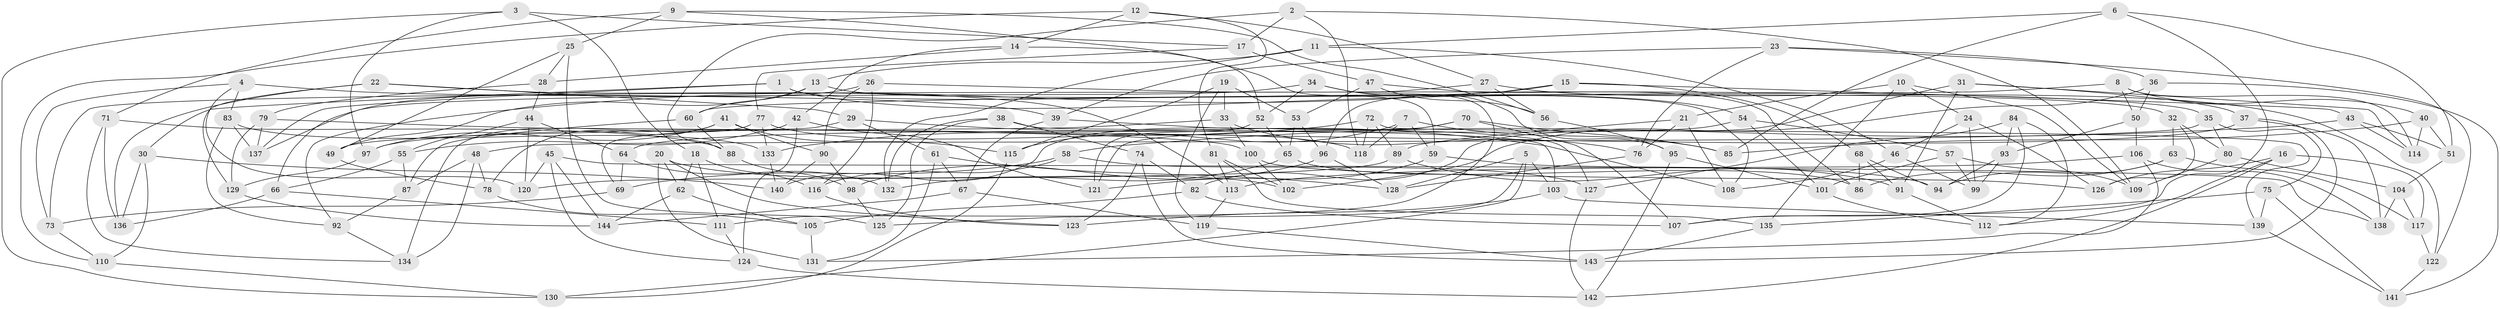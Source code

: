 // coarse degree distribution, {6: 0.5054945054945055, 5: 0.07692307692307693, 4: 0.4065934065934066, 3: 0.01098901098901099}
// Generated by graph-tools (version 1.1) at 2025/42/03/06/25 10:42:19]
// undirected, 144 vertices, 288 edges
graph export_dot {
graph [start="1"]
  node [color=gray90,style=filled];
  1;
  2;
  3;
  4;
  5;
  6;
  7;
  8;
  9;
  10;
  11;
  12;
  13;
  14;
  15;
  16;
  17;
  18;
  19;
  20;
  21;
  22;
  23;
  24;
  25;
  26;
  27;
  28;
  29;
  30;
  31;
  32;
  33;
  34;
  35;
  36;
  37;
  38;
  39;
  40;
  41;
  42;
  43;
  44;
  45;
  46;
  47;
  48;
  49;
  50;
  51;
  52;
  53;
  54;
  55;
  56;
  57;
  58;
  59;
  60;
  61;
  62;
  63;
  64;
  65;
  66;
  67;
  68;
  69;
  70;
  71;
  72;
  73;
  74;
  75;
  76;
  77;
  78;
  79;
  80;
  81;
  82;
  83;
  84;
  85;
  86;
  87;
  88;
  89;
  90;
  91;
  92;
  93;
  94;
  95;
  96;
  97;
  98;
  99;
  100;
  101;
  102;
  103;
  104;
  105;
  106;
  107;
  108;
  109;
  110;
  111;
  112;
  113;
  114;
  115;
  116;
  117;
  118;
  119;
  120;
  121;
  122;
  123;
  124;
  125;
  126;
  127;
  128;
  129;
  130;
  131;
  132;
  133;
  134;
  135;
  136;
  137;
  138;
  139;
  140;
  141;
  142;
  143;
  144;
  1 -- 108;
  1 -- 30;
  1 -- 137;
  1 -- 54;
  2 -- 17;
  2 -- 118;
  2 -- 109;
  2 -- 88;
  3 -- 18;
  3 -- 97;
  3 -- 17;
  3 -- 130;
  4 -- 39;
  4 -- 73;
  4 -- 120;
  4 -- 83;
  5 -- 130;
  5 -- 125;
  5 -- 128;
  5 -- 103;
  6 -- 11;
  6 -- 51;
  6 -- 85;
  6 -- 107;
  7 -- 85;
  7 -- 115;
  7 -- 59;
  7 -- 118;
  8 -- 50;
  8 -- 60;
  8 -- 40;
  8 -- 114;
  9 -- 56;
  9 -- 59;
  9 -- 71;
  9 -- 25;
  10 -- 21;
  10 -- 24;
  10 -- 135;
  10 -- 109;
  11 -- 13;
  11 -- 46;
  11 -- 132;
  12 -- 27;
  12 -- 81;
  12 -- 110;
  12 -- 14;
  13 -- 49;
  13 -- 32;
  13 -- 60;
  14 -- 52;
  14 -- 42;
  14 -- 28;
  15 -- 68;
  15 -- 43;
  15 -- 92;
  15 -- 96;
  16 -- 117;
  16 -- 112;
  16 -- 126;
  16 -- 142;
  17 -- 77;
  17 -- 47;
  18 -- 116;
  18 -- 62;
  18 -- 111;
  19 -- 33;
  19 -- 115;
  19 -- 53;
  19 -- 119;
  20 -- 123;
  20 -- 102;
  20 -- 131;
  20 -- 62;
  21 -- 76;
  21 -- 89;
  21 -- 108;
  22 -- 29;
  22 -- 129;
  22 -- 113;
  22 -- 136;
  23 -- 76;
  23 -- 122;
  23 -- 39;
  23 -- 36;
  24 -- 99;
  24 -- 126;
  24 -- 46;
  25 -- 28;
  25 -- 125;
  25 -- 49;
  26 -- 35;
  26 -- 116;
  26 -- 66;
  26 -- 90;
  27 -- 122;
  27 -- 73;
  27 -- 56;
  28 -- 44;
  28 -- 79;
  29 -- 61;
  29 -- 108;
  29 -- 69;
  30 -- 140;
  30 -- 136;
  30 -- 110;
  31 -- 82;
  31 -- 37;
  31 -- 91;
  31 -- 114;
  32 -- 63;
  32 -- 80;
  32 -- 126;
  33 -- 100;
  33 -- 49;
  33 -- 76;
  34 -- 95;
  34 -- 52;
  34 -- 137;
  34 -- 111;
  35 -- 48;
  35 -- 75;
  35 -- 80;
  36 -- 141;
  36 -- 102;
  36 -- 50;
  37 -- 138;
  37 -- 143;
  37 -- 97;
  38 -- 132;
  38 -- 125;
  38 -- 103;
  38 -- 74;
  39 -- 67;
  39 -- 127;
  40 -- 85;
  40 -- 51;
  40 -- 114;
  41 -- 115;
  41 -- 90;
  41 -- 78;
  41 -- 97;
  42 -- 121;
  42 -- 55;
  42 -- 124;
  43 -- 114;
  43 -- 51;
  43 -- 58;
  44 -- 120;
  44 -- 64;
  44 -- 55;
  45 -- 120;
  45 -- 124;
  45 -- 144;
  45 -- 138;
  46 -- 108;
  46 -- 99;
  47 -- 53;
  47 -- 56;
  47 -- 86;
  48 -- 134;
  48 -- 87;
  48 -- 78;
  49 -- 78;
  50 -- 93;
  50 -- 106;
  51 -- 104;
  52 -- 121;
  52 -- 65;
  53 -- 65;
  53 -- 96;
  54 -- 101;
  54 -- 57;
  54 -- 64;
  55 -- 66;
  55 -- 87;
  56 -- 95;
  57 -- 101;
  57 -- 109;
  57 -- 99;
  58 -- 127;
  58 -- 69;
  58 -- 116;
  59 -- 121;
  59 -- 94;
  60 -- 88;
  60 -- 87;
  61 -- 131;
  61 -- 67;
  61 -- 128;
  62 -- 144;
  62 -- 105;
  63 -- 94;
  63 -- 117;
  63 -- 86;
  64 -- 69;
  64 -- 132;
  65 -- 132;
  65 -- 86;
  66 -- 136;
  66 -- 111;
  67 -- 144;
  67 -- 119;
  68 -- 91;
  68 -- 94;
  68 -- 86;
  69 -- 73;
  70 -- 140;
  70 -- 107;
  70 -- 85;
  70 -- 121;
  71 -- 136;
  71 -- 134;
  71 -- 88;
  72 -- 118;
  72 -- 139;
  72 -- 89;
  72 -- 133;
  73 -- 110;
  74 -- 143;
  74 -- 82;
  74 -- 123;
  75 -- 139;
  75 -- 135;
  75 -- 141;
  76 -- 128;
  77 -- 133;
  77 -- 118;
  77 -- 134;
  78 -- 105;
  79 -- 137;
  79 -- 129;
  79 -- 100;
  80 -- 104;
  80 -- 109;
  81 -- 102;
  81 -- 113;
  81 -- 135;
  82 -- 105;
  82 -- 107;
  83 -- 137;
  83 -- 92;
  83 -- 133;
  84 -- 112;
  84 -- 127;
  84 -- 93;
  84 -- 107;
  87 -- 92;
  88 -- 98;
  89 -- 120;
  89 -- 91;
  90 -- 140;
  90 -- 98;
  91 -- 112;
  92 -- 134;
  93 -- 99;
  93 -- 94;
  95 -- 142;
  95 -- 101;
  96 -- 128;
  96 -- 98;
  97 -- 129;
  98 -- 125;
  100 -- 126;
  100 -- 102;
  101 -- 112;
  103 -- 123;
  103 -- 139;
  104 -- 117;
  104 -- 138;
  105 -- 131;
  106 -- 131;
  106 -- 113;
  106 -- 138;
  110 -- 130;
  111 -- 124;
  113 -- 119;
  115 -- 130;
  116 -- 123;
  117 -- 122;
  119 -- 143;
  122 -- 141;
  124 -- 142;
  127 -- 142;
  129 -- 144;
  133 -- 140;
  135 -- 143;
  139 -- 141;
}
